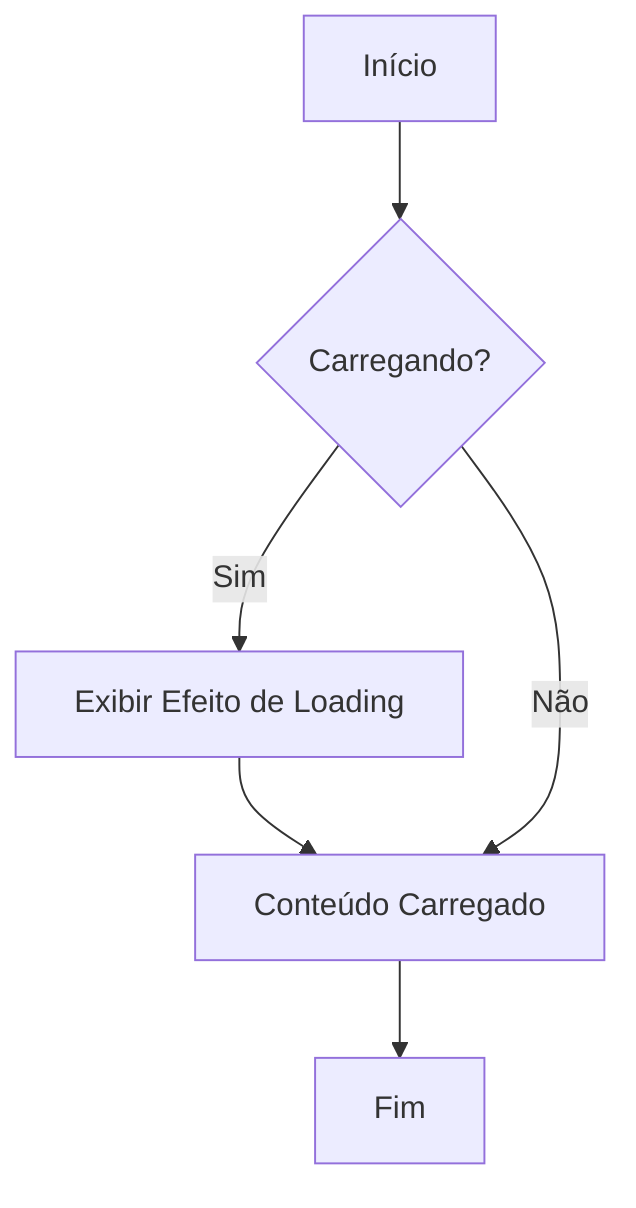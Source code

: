 graph TD
    A[Início] --> B{Carregando?}
    B -- Sim --> C[Exibir Efeito de Loading]
    C --> D[Conteúdo Carregado]
    B -- Não --> D
    D --> E[Fim]